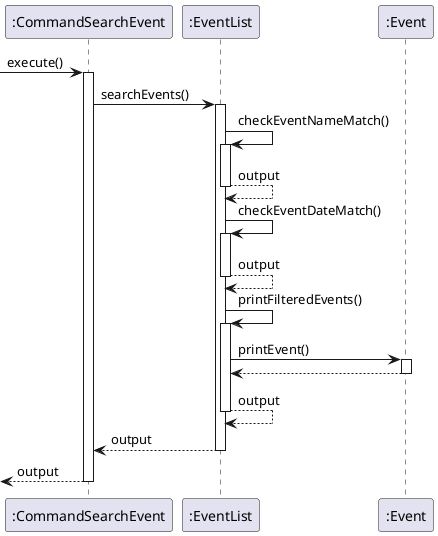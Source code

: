@startuml
 -> ":CommandSearchEvent" : execute()

activate ":CommandSearchEvent"

":CommandSearchEvent" -> ":EventList" :searchEvents()
activate ":EventList"
":EventList" -> ":EventList" : checkEventNameMatch()
activate ":EventList"
return output
":EventList" -> ":EventList" : checkEventDateMatch()
activate ":EventList"
return output
":EventList" -> ":EventList" : printFilteredEvents()
activate ":EventList"
":EventList" -> ":Event" : printEvent()
activate ":Event"
":EventList" <-- ":Event"
deactivate ":Event"
return output
":CommandSearchEvent" <-- ":EventList" : output
deactivate ":EventList"
  <-- ":CommandSearchEvent" : output
deactivate ":CommandSearchEvent"
@enduml